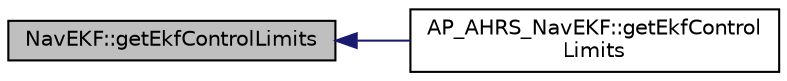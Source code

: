 digraph "NavEKF::getEkfControlLimits"
{
 // INTERACTIVE_SVG=YES
  edge [fontname="Helvetica",fontsize="10",labelfontname="Helvetica",labelfontsize="10"];
  node [fontname="Helvetica",fontsize="10",shape=record];
  rankdir="LR";
  Node1 [label="NavEKF::getEkfControlLimits",height=0.2,width=0.4,color="black", fillcolor="grey75", style="filled", fontcolor="black"];
  Node1 -> Node2 [dir="back",color="midnightblue",fontsize="10",style="solid",fontname="Helvetica"];
  Node2 [label="AP_AHRS_NavEKF::getEkfControl\lLimits",height=0.2,width=0.4,color="black", fillcolor="white", style="filled",URL="$classAP__AHRS__NavEKF.html#a02e4b44a59c8d34dbe0c1869ab2061e3"];
}
